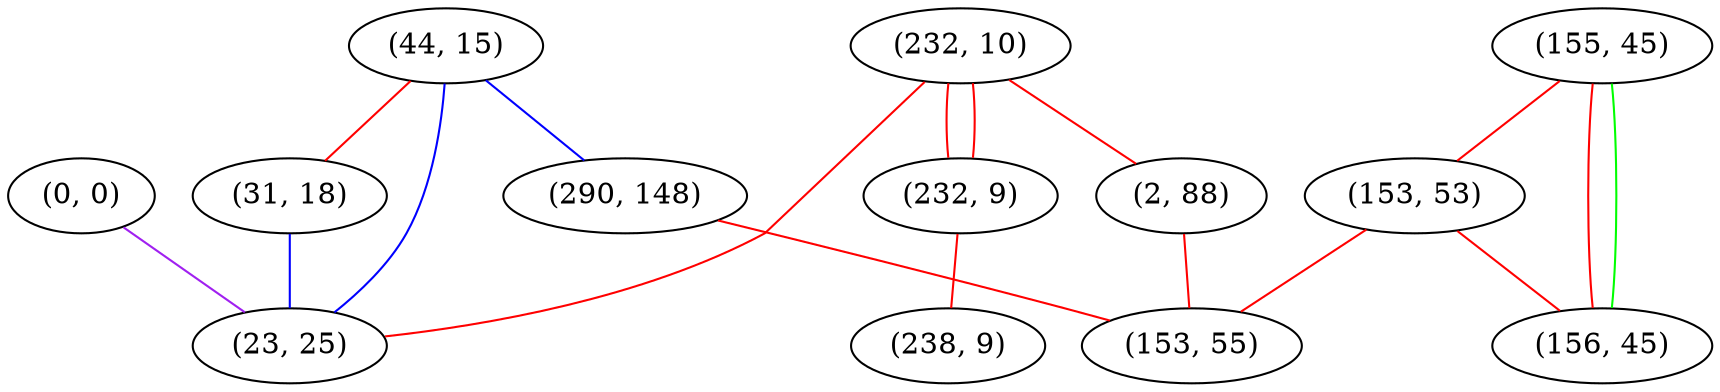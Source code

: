 graph "" {
"(44, 15)";
"(0, 0)";
"(31, 18)";
"(290, 148)";
"(232, 10)";
"(232, 9)";
"(155, 45)";
"(153, 53)";
"(156, 45)";
"(2, 88)";
"(238, 9)";
"(23, 25)";
"(153, 55)";
"(44, 15)" -- "(290, 148)"  [color=blue, key=0, weight=3];
"(44, 15)" -- "(31, 18)"  [color=red, key=0, weight=1];
"(44, 15)" -- "(23, 25)"  [color=blue, key=0, weight=3];
"(0, 0)" -- "(23, 25)"  [color=purple, key=0, weight=4];
"(31, 18)" -- "(23, 25)"  [color=blue, key=0, weight=3];
"(290, 148)" -- "(153, 55)"  [color=red, key=0, weight=1];
"(232, 10)" -- "(232, 9)"  [color=red, key=0, weight=1];
"(232, 10)" -- "(232, 9)"  [color=red, key=1, weight=1];
"(232, 10)" -- "(2, 88)"  [color=red, key=0, weight=1];
"(232, 10)" -- "(23, 25)"  [color=red, key=0, weight=1];
"(232, 9)" -- "(238, 9)"  [color=red, key=0, weight=1];
"(155, 45)" -- "(156, 45)"  [color=red, key=0, weight=1];
"(155, 45)" -- "(156, 45)"  [color=green, key=1, weight=2];
"(155, 45)" -- "(153, 53)"  [color=red, key=0, weight=1];
"(153, 53)" -- "(156, 45)"  [color=red, key=0, weight=1];
"(153, 53)" -- "(153, 55)"  [color=red, key=0, weight=1];
"(2, 88)" -- "(153, 55)"  [color=red, key=0, weight=1];
}
